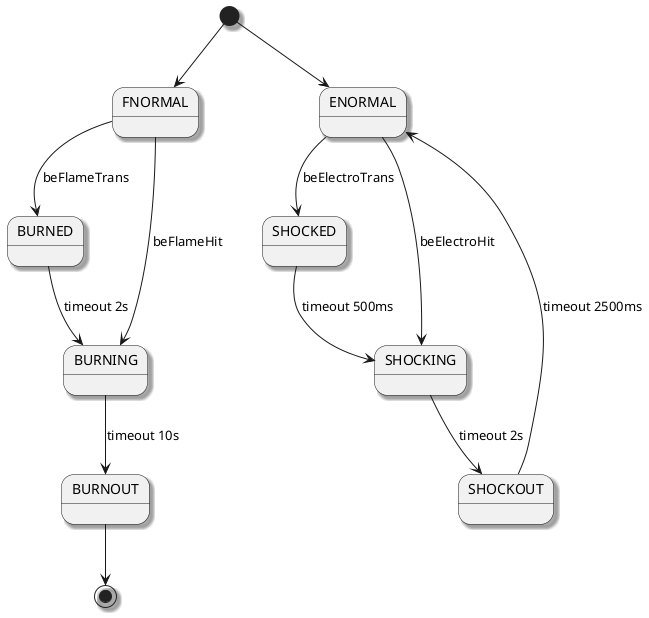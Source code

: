 @startuml

skinparam shadowing true

[*] --> FNORMAL

FNORMAL --> BURNED : beFlameTrans
FNORMAL --> BURNING : beFlameHit
BURNED --> BURNING : timeout 2s
BURNING --> BURNOUT : timeout 10s
BURNOUT --> [*]


[*] --> ENORMAL

ENORMAL --> SHOCKED : beElectroTrans
ENORMAL --> SHOCKING : beElectroHit
SHOCKED --> SHOCKING : timeout 500ms
SHOCKING --> SHOCKOUT : timeout 2s
SHOCKOUT --> ENORMAL : timeout 2500ms

@enduml
